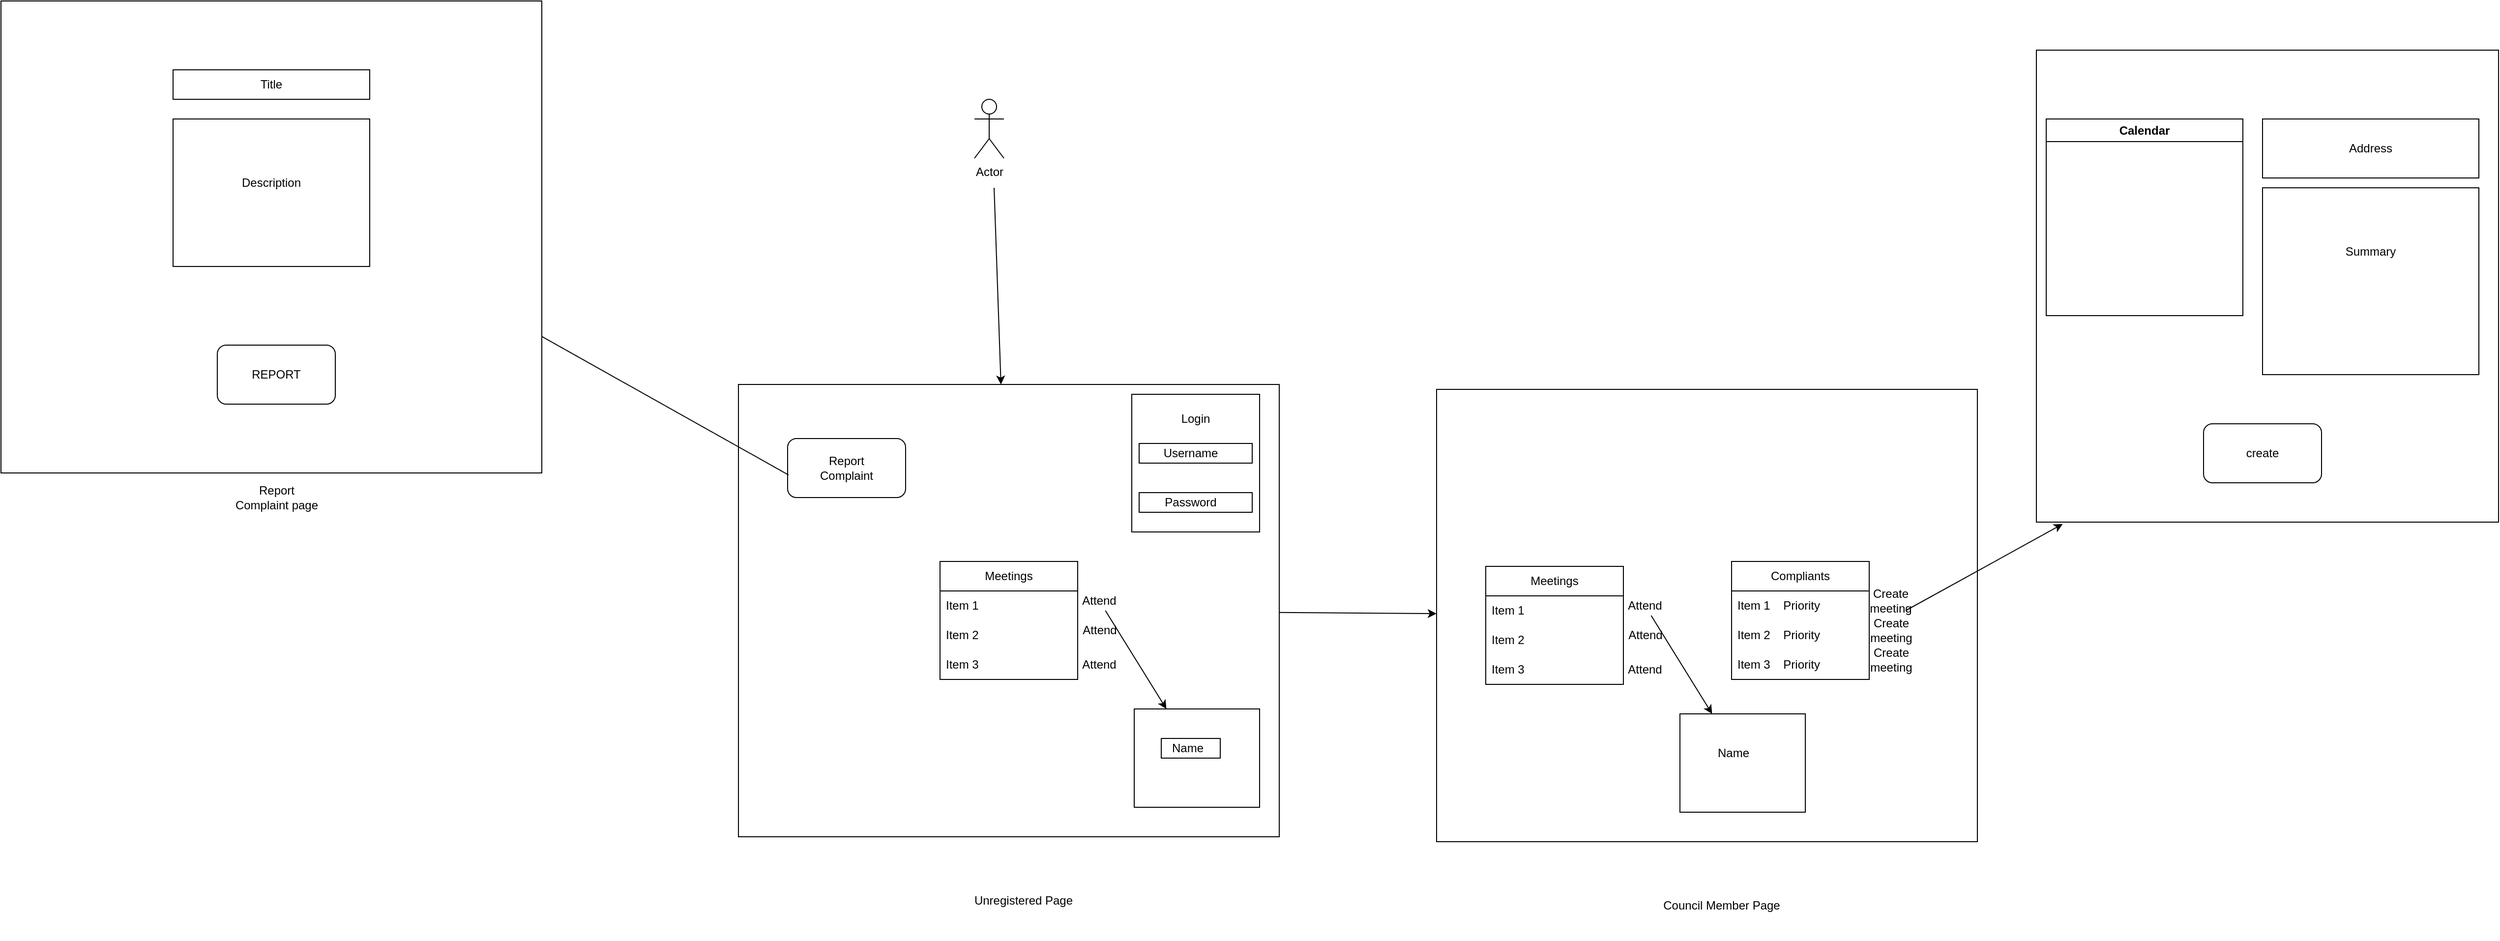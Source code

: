 <mxfile version="20.8.20" type="device"><diagram name="Page-1" id="NHL5fCtIQvesNIv2igsc"><mxGraphModel dx="792" dy="1203" grid="1" gridSize="10" guides="1" tooltips="1" connect="1" arrows="1" fold="1" page="1" pageScale="1" pageWidth="5000" pageHeight="5000" math="0" shadow="0"><root><mxCell id="0"/><mxCell id="1" parent="0"/><mxCell id="Sbs-syQbq84tMu2aIXHC-1" value="" style="rounded=0;whiteSpace=wrap;html=1;" vertex="1" parent="1"><mxGeometry x="1110" y="450" width="550" height="460" as="geometry"/></mxCell><mxCell id="Sbs-syQbq84tMu2aIXHC-2" value="Unregistered Page" style="text;strokeColor=none;align=center;fillColor=none;html=1;verticalAlign=middle;whiteSpace=wrap;rounded=0;" vertex="1" parent="1"><mxGeometry x="1330" y="940" width="140" height="70" as="geometry"/></mxCell><mxCell id="Sbs-syQbq84tMu2aIXHC-3" value="" style="rounded=0;whiteSpace=wrap;html=1;" vertex="1" parent="1"><mxGeometry x="1510" y="460" width="130" height="140" as="geometry"/></mxCell><mxCell id="Sbs-syQbq84tMu2aIXHC-4" value="Login" style="text;strokeColor=none;align=center;fillColor=none;html=1;verticalAlign=middle;whiteSpace=wrap;rounded=0;" vertex="1" parent="1"><mxGeometry x="1545" y="470" width="60" height="30" as="geometry"/></mxCell><mxCell id="Sbs-syQbq84tMu2aIXHC-5" value="" style="rounded=0;whiteSpace=wrap;html=1;" vertex="1" parent="1"><mxGeometry x="1517.5" y="510" width="115" height="20" as="geometry"/></mxCell><mxCell id="Sbs-syQbq84tMu2aIXHC-6" value="" style="rounded=0;whiteSpace=wrap;html=1;" vertex="1" parent="1"><mxGeometry x="1517.5" y="560" width="115" height="20" as="geometry"/></mxCell><mxCell id="Sbs-syQbq84tMu2aIXHC-7" value="Username" style="text;strokeColor=none;align=center;fillColor=none;html=1;verticalAlign=middle;whiteSpace=wrap;rounded=0;" vertex="1" parent="1"><mxGeometry x="1540" y="505" width="60" height="30" as="geometry"/></mxCell><mxCell id="Sbs-syQbq84tMu2aIXHC-8" value="Password" style="text;strokeColor=none;align=center;fillColor=none;html=1;verticalAlign=middle;whiteSpace=wrap;rounded=0;" vertex="1" parent="1"><mxGeometry x="1540" y="555" width="60" height="30" as="geometry"/></mxCell><mxCell id="Sbs-syQbq84tMu2aIXHC-9" value="Actor" style="shape=umlActor;verticalLabelPosition=bottom;verticalAlign=top;html=1;outlineConnect=0;" vertex="1" parent="1"><mxGeometry x="1350" y="160" width="30" height="60" as="geometry"/></mxCell><mxCell id="Sbs-syQbq84tMu2aIXHC-12" value="" style="edgeStyle=none;orthogonalLoop=1;jettySize=auto;html=1;rounded=0;" edge="1" parent="1" target="Sbs-syQbq84tMu2aIXHC-1"><mxGeometry width="80" relative="1" as="geometry"><mxPoint x="1370" y="250" as="sourcePoint"/><mxPoint x="1090" y="610" as="targetPoint"/><Array as="points"/></mxGeometry></mxCell><mxCell id="Sbs-syQbq84tMu2aIXHC-13" value="" style="rounded=1;whiteSpace=wrap;html=1;" vertex="1" parent="1"><mxGeometry x="1160" y="505" width="120" height="60" as="geometry"/></mxCell><mxCell id="Sbs-syQbq84tMu2aIXHC-14" value="Report Complaint" style="text;strokeColor=none;align=center;fillColor=none;html=1;verticalAlign=middle;whiteSpace=wrap;rounded=0;" vertex="1" parent="1"><mxGeometry x="1190" y="520" width="60" height="30" as="geometry"/></mxCell><mxCell id="Sbs-syQbq84tMu2aIXHC-18" value="Meetings" style="swimlane;fontStyle=0;childLayout=stackLayout;horizontal=1;startSize=30;horizontalStack=0;resizeParent=1;resizeParentMax=0;resizeLast=0;collapsible=1;marginBottom=0;whiteSpace=wrap;html=1;" vertex="1" parent="1"><mxGeometry x="1315" y="630" width="140" height="120" as="geometry"/></mxCell><mxCell id="Sbs-syQbq84tMu2aIXHC-19" value="Item 1" style="text;strokeColor=none;fillColor=none;align=left;verticalAlign=middle;spacingLeft=4;spacingRight=4;overflow=hidden;points=[[0,0.5],[1,0.5]];portConstraint=eastwest;rotatable=0;whiteSpace=wrap;html=1;" vertex="1" parent="Sbs-syQbq84tMu2aIXHC-18"><mxGeometry y="30" width="140" height="30" as="geometry"/></mxCell><mxCell id="Sbs-syQbq84tMu2aIXHC-20" value="Item 2" style="text;strokeColor=none;fillColor=none;align=left;verticalAlign=middle;spacingLeft=4;spacingRight=4;overflow=hidden;points=[[0,0.5],[1,0.5]];portConstraint=eastwest;rotatable=0;whiteSpace=wrap;html=1;" vertex="1" parent="Sbs-syQbq84tMu2aIXHC-18"><mxGeometry y="60" width="140" height="30" as="geometry"/></mxCell><mxCell id="Sbs-syQbq84tMu2aIXHC-21" value="Item 3" style="text;strokeColor=none;fillColor=none;align=left;verticalAlign=middle;spacingLeft=4;spacingRight=4;overflow=hidden;points=[[0,0.5],[1,0.5]];portConstraint=eastwest;rotatable=0;whiteSpace=wrap;html=1;" vertex="1" parent="Sbs-syQbq84tMu2aIXHC-18"><mxGeometry y="90" width="140" height="30" as="geometry"/></mxCell><mxCell id="Sbs-syQbq84tMu2aIXHC-22" value="" style="edgeStyle=none;orthogonalLoop=1;jettySize=auto;html=1;rounded=0;exitX=0.008;exitY=0.617;exitDx=0;exitDy=0;exitPerimeter=0;" edge="1" parent="1" source="Sbs-syQbq84tMu2aIXHC-13"><mxGeometry width="80" relative="1" as="geometry"><mxPoint x="1040" y="170" as="sourcePoint"/><mxPoint x="890" y="390" as="targetPoint"/><Array as="points"/></mxGeometry></mxCell><mxCell id="Sbs-syQbq84tMu2aIXHC-23" value="" style="rounded=0;whiteSpace=wrap;html=1;" vertex="1" parent="1"><mxGeometry x="360" y="60" width="550" height="480" as="geometry"/></mxCell><mxCell id="Sbs-syQbq84tMu2aIXHC-24" value="Report Complaint page" style="text;strokeColor=none;align=center;fillColor=none;html=1;verticalAlign=middle;whiteSpace=wrap;rounded=0;" vertex="1" parent="1"><mxGeometry x="592.5" y="540" width="95" height="50" as="geometry"/></mxCell><mxCell id="Sbs-syQbq84tMu2aIXHC-25" value="" style="rounded=1;whiteSpace=wrap;html=1;" vertex="1" parent="1"><mxGeometry x="580" y="410" width="120" height="60" as="geometry"/></mxCell><mxCell id="Sbs-syQbq84tMu2aIXHC-26" value="REPORT" style="text;strokeColor=none;align=center;fillColor=none;html=1;verticalAlign=middle;whiteSpace=wrap;rounded=0;" vertex="1" parent="1"><mxGeometry x="610" y="425" width="60" height="30" as="geometry"/></mxCell><mxCell id="Sbs-syQbq84tMu2aIXHC-27" value="" style="rounded=0;whiteSpace=wrap;html=1;" vertex="1" parent="1"><mxGeometry x="535" y="130" width="200" height="30" as="geometry"/></mxCell><mxCell id="Sbs-syQbq84tMu2aIXHC-28" value="Title" style="text;strokeColor=none;align=center;fillColor=none;html=1;verticalAlign=middle;whiteSpace=wrap;rounded=0;" vertex="1" parent="1"><mxGeometry x="605" y="130" width="60" height="30" as="geometry"/></mxCell><mxCell id="Sbs-syQbq84tMu2aIXHC-29" value="" style="rounded=0;whiteSpace=wrap;html=1;" vertex="1" parent="1"><mxGeometry x="535" y="180" width="200" height="150" as="geometry"/></mxCell><mxCell id="Sbs-syQbq84tMu2aIXHC-30" value="Description" style="text;strokeColor=none;align=center;fillColor=none;html=1;verticalAlign=middle;whiteSpace=wrap;rounded=0;" vertex="1" parent="1"><mxGeometry x="605" y="230" width="60" height="30" as="geometry"/></mxCell><mxCell id="Sbs-syQbq84tMu2aIXHC-33" value="Attend" style="text;strokeColor=none;align=center;fillColor=none;html=1;verticalAlign=middle;whiteSpace=wrap;rounded=0;" vertex="1" parent="1"><mxGeometry x="1416.5" y="710" width="120" height="50" as="geometry"/></mxCell><mxCell id="Sbs-syQbq84tMu2aIXHC-36" value="Attend" style="text;strokeColor=none;align=center;fillColor=none;html=1;verticalAlign=middle;whiteSpace=wrap;rounded=0;" vertex="1" parent="1"><mxGeometry x="1450" y="690" width="55" height="20" as="geometry"/></mxCell><mxCell id="Sbs-syQbq84tMu2aIXHC-38" value="Attend" style="text;strokeColor=none;align=center;fillColor=none;html=1;verticalAlign=middle;whiteSpace=wrap;rounded=0;" vertex="1" parent="1"><mxGeometry x="1447" y="660" width="60" height="20" as="geometry"/></mxCell><mxCell id="Sbs-syQbq84tMu2aIXHC-39" value="" style="rounded=0;whiteSpace=wrap;html=1;" vertex="1" parent="1"><mxGeometry x="1512.5" y="780" width="127.5" height="100" as="geometry"/></mxCell><mxCell id="Sbs-syQbq84tMu2aIXHC-40" value="" style="endArrow=classic;html=1;rounded=0;" edge="1" parent="1" source="Sbs-syQbq84tMu2aIXHC-38" target="Sbs-syQbq84tMu2aIXHC-39"><mxGeometry width="50" height="50" relative="1" as="geometry"><mxPoint x="1430" y="610" as="sourcePoint"/><mxPoint x="1480" y="560" as="targetPoint"/></mxGeometry></mxCell><mxCell id="Sbs-syQbq84tMu2aIXHC-41" value="" style="rounded=0;whiteSpace=wrap;html=1;" vertex="1" parent="1"><mxGeometry x="1540" y="810" width="60" height="20" as="geometry"/></mxCell><mxCell id="Sbs-syQbq84tMu2aIXHC-42" value="Name" style="text;strokeColor=none;align=center;fillColor=none;html=1;verticalAlign=middle;whiteSpace=wrap;rounded=0;" vertex="1" parent="1"><mxGeometry x="1536.5" y="805" width="60" height="30" as="geometry"/></mxCell><mxCell id="Sbs-syQbq84tMu2aIXHC-43" value="" style="rounded=0;whiteSpace=wrap;html=1;" vertex="1" parent="1"><mxGeometry x="1820" y="455" width="550" height="460" as="geometry"/></mxCell><mxCell id="Sbs-syQbq84tMu2aIXHC-44" value="Council Member Page" style="text;strokeColor=none;align=center;fillColor=none;html=1;verticalAlign=middle;whiteSpace=wrap;rounded=0;" vertex="1" parent="1"><mxGeometry x="2040" y="945" width="140" height="70" as="geometry"/></mxCell><mxCell id="Sbs-syQbq84tMu2aIXHC-47" value="Compliants" style="swimlane;fontStyle=0;childLayout=stackLayout;horizontal=1;startSize=30;horizontalStack=0;resizeParent=1;resizeParentMax=0;resizeLast=0;collapsible=1;marginBottom=0;whiteSpace=wrap;html=1;" vertex="1" parent="1"><mxGeometry x="2120" y="630" width="140" height="120" as="geometry"/></mxCell><mxCell id="Sbs-syQbq84tMu2aIXHC-48" value="Item 1&amp;nbsp;&amp;nbsp;&amp;nbsp; Priority" style="text;strokeColor=none;fillColor=none;align=left;verticalAlign=middle;spacingLeft=4;spacingRight=4;overflow=hidden;points=[[0,0.5],[1,0.5]];portConstraint=eastwest;rotatable=0;whiteSpace=wrap;html=1;" vertex="1" parent="Sbs-syQbq84tMu2aIXHC-47"><mxGeometry y="30" width="140" height="30" as="geometry"/></mxCell><mxCell id="Sbs-syQbq84tMu2aIXHC-49" value="Item 2&amp;nbsp;&amp;nbsp;&amp;nbsp; Priority" style="text;strokeColor=none;fillColor=none;align=left;verticalAlign=middle;spacingLeft=4;spacingRight=4;overflow=hidden;points=[[0,0.5],[1,0.5]];portConstraint=eastwest;rotatable=0;whiteSpace=wrap;html=1;" vertex="1" parent="Sbs-syQbq84tMu2aIXHC-47"><mxGeometry y="60" width="140" height="30" as="geometry"/></mxCell><mxCell id="Sbs-syQbq84tMu2aIXHC-50" value="Item 3&amp;nbsp;&amp;nbsp;&amp;nbsp; Priority" style="text;strokeColor=none;fillColor=none;align=left;verticalAlign=middle;spacingLeft=4;spacingRight=4;overflow=hidden;points=[[0,0.5],[1,0.5]];portConstraint=eastwest;rotatable=0;whiteSpace=wrap;html=1;" vertex="1" parent="Sbs-syQbq84tMu2aIXHC-47"><mxGeometry y="90" width="140" height="30" as="geometry"/></mxCell><mxCell id="Sbs-syQbq84tMu2aIXHC-51" value="Create meeting" style="text;strokeColor=none;align=center;fillColor=none;html=1;verticalAlign=middle;whiteSpace=wrap;rounded=0;" vertex="1" parent="1"><mxGeometry x="2248.25" y="710" width="68.5" height="40" as="geometry"/></mxCell><mxCell id="Sbs-syQbq84tMu2aIXHC-52" value="Create meeting" style="text;strokeColor=none;align=center;fillColor=none;html=1;verticalAlign=middle;whiteSpace=wrap;rounded=0;" vertex="1" parent="1"><mxGeometry x="2255" y="690" width="55" height="20" as="geometry"/></mxCell><mxCell id="Sbs-syQbq84tMu2aIXHC-53" value="Create meeting" style="text;strokeColor=none;align=center;fillColor=none;html=1;verticalAlign=middle;whiteSpace=wrap;rounded=0;" vertex="1" parent="1"><mxGeometry x="2252" y="660" width="60" height="20" as="geometry"/></mxCell><mxCell id="Sbs-syQbq84tMu2aIXHC-54" value="" style="endArrow=classic;html=1;rounded=0;" edge="1" parent="1" source="Sbs-syQbq84tMu2aIXHC-1" target="Sbs-syQbq84tMu2aIXHC-43"><mxGeometry width="50" height="50" relative="1" as="geometry"><mxPoint x="1800" y="610" as="sourcePoint"/><mxPoint x="1850" y="560" as="targetPoint"/></mxGeometry></mxCell><mxCell id="Sbs-syQbq84tMu2aIXHC-55" value="Meetings" style="swimlane;fontStyle=0;childLayout=stackLayout;horizontal=1;startSize=30;horizontalStack=0;resizeParent=1;resizeParentMax=0;resizeLast=0;collapsible=1;marginBottom=0;whiteSpace=wrap;html=1;" vertex="1" parent="1"><mxGeometry x="1870" y="635" width="140" height="120" as="geometry"/></mxCell><mxCell id="Sbs-syQbq84tMu2aIXHC-56" value="Item 1" style="text;strokeColor=none;fillColor=none;align=left;verticalAlign=middle;spacingLeft=4;spacingRight=4;overflow=hidden;points=[[0,0.5],[1,0.5]];portConstraint=eastwest;rotatable=0;whiteSpace=wrap;html=1;" vertex="1" parent="Sbs-syQbq84tMu2aIXHC-55"><mxGeometry y="30" width="140" height="30" as="geometry"/></mxCell><mxCell id="Sbs-syQbq84tMu2aIXHC-57" value="Item 2" style="text;strokeColor=none;fillColor=none;align=left;verticalAlign=middle;spacingLeft=4;spacingRight=4;overflow=hidden;points=[[0,0.5],[1,0.5]];portConstraint=eastwest;rotatable=0;whiteSpace=wrap;html=1;" vertex="1" parent="Sbs-syQbq84tMu2aIXHC-55"><mxGeometry y="60" width="140" height="30" as="geometry"/></mxCell><mxCell id="Sbs-syQbq84tMu2aIXHC-58" value="Item 3" style="text;strokeColor=none;fillColor=none;align=left;verticalAlign=middle;spacingLeft=4;spacingRight=4;overflow=hidden;points=[[0,0.5],[1,0.5]];portConstraint=eastwest;rotatable=0;whiteSpace=wrap;html=1;" vertex="1" parent="Sbs-syQbq84tMu2aIXHC-55"><mxGeometry y="90" width="140" height="30" as="geometry"/></mxCell><mxCell id="Sbs-syQbq84tMu2aIXHC-59" value="Attend" style="text;strokeColor=none;align=center;fillColor=none;html=1;verticalAlign=middle;whiteSpace=wrap;rounded=0;" vertex="1" parent="1"><mxGeometry x="1971.5" y="715" width="120" height="50" as="geometry"/></mxCell><mxCell id="Sbs-syQbq84tMu2aIXHC-60" value="Attend" style="text;strokeColor=none;align=center;fillColor=none;html=1;verticalAlign=middle;whiteSpace=wrap;rounded=0;" vertex="1" parent="1"><mxGeometry x="2005" y="695" width="55" height="20" as="geometry"/></mxCell><mxCell id="Sbs-syQbq84tMu2aIXHC-61" value="Attend" style="text;strokeColor=none;align=center;fillColor=none;html=1;verticalAlign=middle;whiteSpace=wrap;rounded=0;" vertex="1" parent="1"><mxGeometry x="2002" y="665" width="60" height="20" as="geometry"/></mxCell><mxCell id="Sbs-syQbq84tMu2aIXHC-62" value="" style="rounded=0;whiteSpace=wrap;html=1;" vertex="1" parent="1"><mxGeometry x="2067.5" y="785" width="127.5" height="100" as="geometry"/></mxCell><mxCell id="Sbs-syQbq84tMu2aIXHC-63" value="" style="endArrow=classic;html=1;rounded=0;" edge="1" parent="1" source="Sbs-syQbq84tMu2aIXHC-61" target="Sbs-syQbq84tMu2aIXHC-62"><mxGeometry width="50" height="50" relative="1" as="geometry"><mxPoint x="1985" y="615" as="sourcePoint"/><mxPoint x="2035" y="565" as="targetPoint"/></mxGeometry></mxCell><mxCell id="Sbs-syQbq84tMu2aIXHC-64" value="Name" style="text;strokeColor=none;align=center;fillColor=none;html=1;verticalAlign=middle;whiteSpace=wrap;rounded=0;" vertex="1" parent="1"><mxGeometry x="2091.5" y="810" width="60" height="30" as="geometry"/></mxCell><mxCell id="Sbs-syQbq84tMu2aIXHC-65" value="" style="rounded=0;whiteSpace=wrap;html=1;" vertex="1" parent="1"><mxGeometry x="2430" y="110" width="470" height="480" as="geometry"/></mxCell><mxCell id="Sbs-syQbq84tMu2aIXHC-66" value="" style="endArrow=classic;html=1;rounded=0;exitX=0.75;exitY=1;exitDx=0;exitDy=0;entryX=0.057;entryY=1.004;entryDx=0;entryDy=0;entryPerimeter=0;" edge="1" parent="1" source="Sbs-syQbq84tMu2aIXHC-53" target="Sbs-syQbq84tMu2aIXHC-65"><mxGeometry width="50" height="50" relative="1" as="geometry"><mxPoint x="2470" y="580" as="sourcePoint"/><mxPoint x="2520" y="530" as="targetPoint"/></mxGeometry></mxCell><mxCell id="Sbs-syQbq84tMu2aIXHC-68" value="" style="rounded=1;whiteSpace=wrap;html=1;" vertex="1" parent="1"><mxGeometry x="2600" y="490" width="120" height="60" as="geometry"/></mxCell><mxCell id="Sbs-syQbq84tMu2aIXHC-69" value="create" style="text;strokeColor=none;align=center;fillColor=none;html=1;verticalAlign=middle;whiteSpace=wrap;rounded=0;" vertex="1" parent="1"><mxGeometry x="2630" y="505" width="60" height="30" as="geometry"/></mxCell><mxCell id="Sbs-syQbq84tMu2aIXHC-71" value="Calendar" style="swimlane;whiteSpace=wrap;html=1;" vertex="1" parent="1"><mxGeometry x="2440" y="180" width="200" height="200" as="geometry"/></mxCell><mxCell id="Sbs-syQbq84tMu2aIXHC-72" value="" style="rounded=0;whiteSpace=wrap;html=1;" vertex="1" parent="1"><mxGeometry x="2660" y="180" width="220" height="60" as="geometry"/></mxCell><mxCell id="Sbs-syQbq84tMu2aIXHC-73" value="Address" style="text;strokeColor=none;align=center;fillColor=none;html=1;verticalAlign=middle;whiteSpace=wrap;rounded=0;" vertex="1" parent="1"><mxGeometry x="2740" y="195" width="60" height="30" as="geometry"/></mxCell><mxCell id="Sbs-syQbq84tMu2aIXHC-74" value="" style="rounded=0;whiteSpace=wrap;html=1;" vertex="1" parent="1"><mxGeometry x="2660" y="250" width="220" height="190" as="geometry"/></mxCell><mxCell id="Sbs-syQbq84tMu2aIXHC-75" value="Summary" style="text;strokeColor=none;align=center;fillColor=none;html=1;verticalAlign=middle;whiteSpace=wrap;rounded=0;" vertex="1" parent="1"><mxGeometry x="2740" y="300" width="60" height="30" as="geometry"/></mxCell></root></mxGraphModel></diagram></mxfile>
